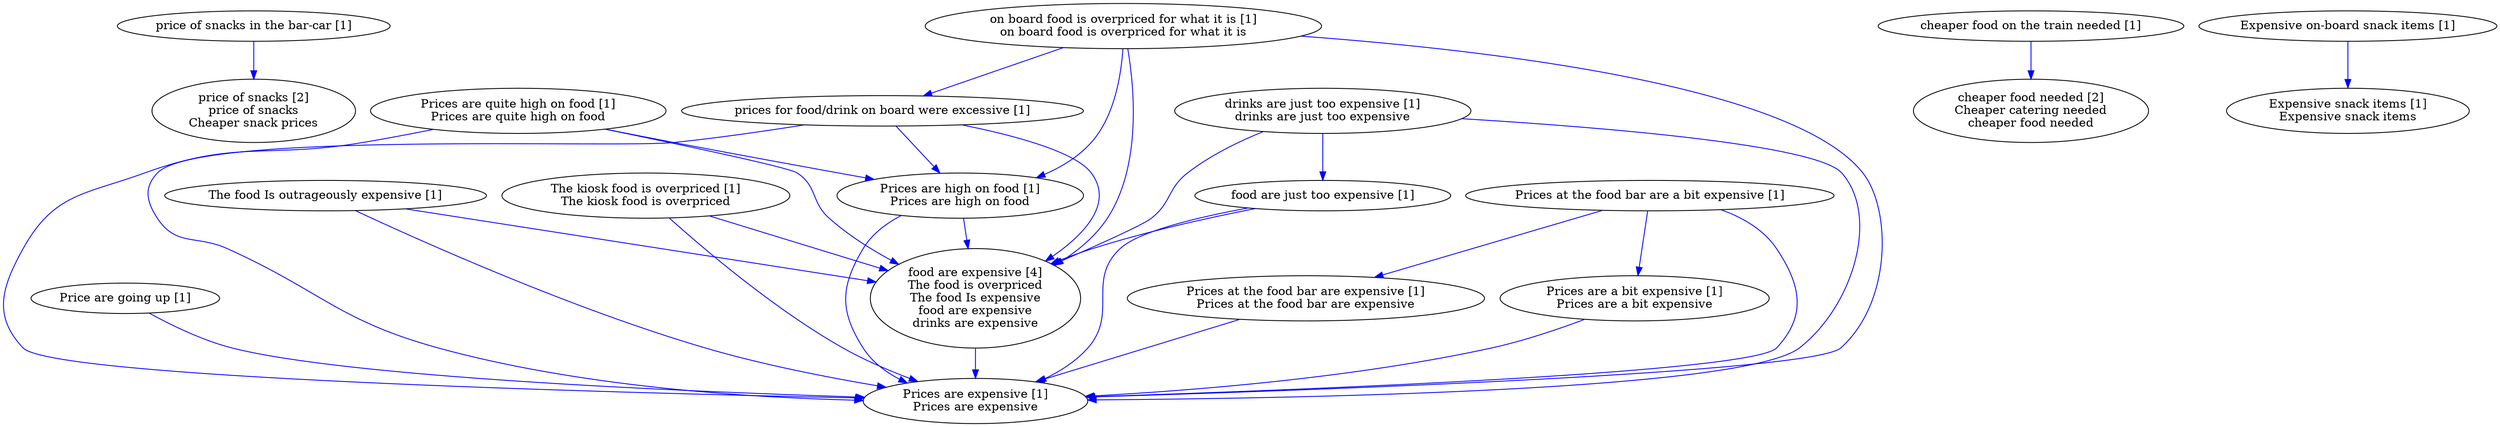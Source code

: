 digraph collapsedGraph {
"price of snacks [2]\nprice of snacks\nCheaper snack prices""food are expensive [4]\nThe food is overpriced\nThe food Is expensive\nfood are expensive\ndrinks are expensive""cheaper food needed [2]\nCheaper catering needed\ncheaper food needed""Expensive on-board snack items [1]""Expensive snack items [1]\nExpensive snack items""Price are going up [1]""Prices are quite high on food [1]\nPrices are quite high on food""Prices are high on food [1]\nPrices are high on food""Prices at the food bar are a bit expensive [1]""Prices at the food bar are expensive [1]\nPrices at the food bar are expensive""Prices are expensive [1]\nPrices are expensive""Prices are a bit expensive [1]\nPrices are a bit expensive""The food Is outrageously expensive [1]""The kiosk food is overpriced [1]\nThe kiosk food is overpriced""cheaper food on the train needed [1]""drinks are just too expensive [1]\ndrinks are just too expensive""food are just too expensive [1]""on board food is overpriced for what it is [1]\non board food is overpriced for what it is""price of snacks in the bar-car [1]""prices for food/drink on board were excessive [1]""on board food is overpriced for what it is [1]\non board food is overpriced for what it is" -> "Prices are expensive [1]\nPrices are expensive" [color=blue]
"prices for food/drink on board were excessive [1]" -> "food are expensive [4]\nThe food is overpriced\nThe food Is expensive\nfood are expensive\ndrinks are expensive" [color=blue]
"drinks are just too expensive [1]\ndrinks are just too expensive" -> "food are expensive [4]\nThe food is overpriced\nThe food Is expensive\nfood are expensive\ndrinks are expensive" [color=blue]
"prices for food/drink on board were excessive [1]" -> "Prices are expensive [1]\nPrices are expensive" [color=blue]
"Prices are quite high on food [1]\nPrices are quite high on food" -> "food are expensive [4]\nThe food is overpriced\nThe food Is expensive\nfood are expensive\ndrinks are expensive" [color=blue]
"The kiosk food is overpriced [1]\nThe kiosk food is overpriced" -> "Prices are expensive [1]\nPrices are expensive" [color=blue]
"Prices are quite high on food [1]\nPrices are quite high on food" -> "Prices are expensive [1]\nPrices are expensive" [color=blue]
"The kiosk food is overpriced [1]\nThe kiosk food is overpriced" -> "food are expensive [4]\nThe food is overpriced\nThe food Is expensive\nfood are expensive\ndrinks are expensive" [color=blue]
"Prices are high on food [1]\nPrices are high on food" -> "food are expensive [4]\nThe food is overpriced\nThe food Is expensive\nfood are expensive\ndrinks are expensive" [color=blue]
"price of snacks in the bar-car [1]" -> "price of snacks [2]\nprice of snacks\nCheaper snack prices" [color=blue]
"Prices are high on food [1]\nPrices are high on food" -> "Prices are expensive [1]\nPrices are expensive" [color=blue]
"drinks are just too expensive [1]\ndrinks are just too expensive" -> "Prices are expensive [1]\nPrices are expensive" [color=blue]
"drinks are just too expensive [1]\ndrinks are just too expensive" -> "food are just too expensive [1]" [color=blue]
"food are just too expensive [1]" -> "food are expensive [4]\nThe food is overpriced\nThe food Is expensive\nfood are expensive\ndrinks are expensive" [color=blue]
"food are just too expensive [1]" -> "Prices are expensive [1]\nPrices are expensive" [color=blue]
"cheaper food on the train needed [1]" -> "cheaper food needed [2]\nCheaper catering needed\ncheaper food needed" [color=blue]
"food are expensive [4]\nThe food is overpriced\nThe food Is expensive\nfood are expensive\ndrinks are expensive" -> "Prices are expensive [1]\nPrices are expensive" [color=blue]
"The food Is outrageously expensive [1]" -> "Prices are expensive [1]\nPrices are expensive" [color=blue]
"on board food is overpriced for what it is [1]\non board food is overpriced for what it is" -> "prices for food/drink on board were excessive [1]" [color=blue]
"on board food is overpriced for what it is [1]\non board food is overpriced for what it is" -> "food are expensive [4]\nThe food is overpriced\nThe food Is expensive\nfood are expensive\ndrinks are expensive" [color=blue]
"on board food is overpriced for what it is [1]\non board food is overpriced for what it is" -> "Prices are high on food [1]\nPrices are high on food" [color=blue]
"The food Is outrageously expensive [1]" -> "food are expensive [4]\nThe food is overpriced\nThe food Is expensive\nfood are expensive\ndrinks are expensive" [color=blue]
"Price are going up [1]" -> "Prices are expensive [1]\nPrices are expensive" [color=blue]
"prices for food/drink on board were excessive [1]" -> "Prices are high on food [1]\nPrices are high on food" [color=blue]
"Expensive on-board snack items [1]" -> "Expensive snack items [1]\nExpensive snack items" [color=blue]
"Prices are quite high on food [1]\nPrices are quite high on food" -> "Prices are high on food [1]\nPrices are high on food" [color=blue]
"Prices at the food bar are a bit expensive [1]" -> "Prices at the food bar are expensive [1]\nPrices at the food bar are expensive" [color=blue]
"Prices at the food bar are expensive [1]\nPrices at the food bar are expensive" -> "Prices are expensive [1]\nPrices are expensive" [color=blue]
"Prices at the food bar are a bit expensive [1]" -> "Prices are a bit expensive [1]\nPrices are a bit expensive" [color=blue]
"Prices are a bit expensive [1]\nPrices are a bit expensive" -> "Prices are expensive [1]\nPrices are expensive" [color=blue]
"Prices at the food bar are a bit expensive [1]" -> "Prices are expensive [1]\nPrices are expensive" [color=blue]
}